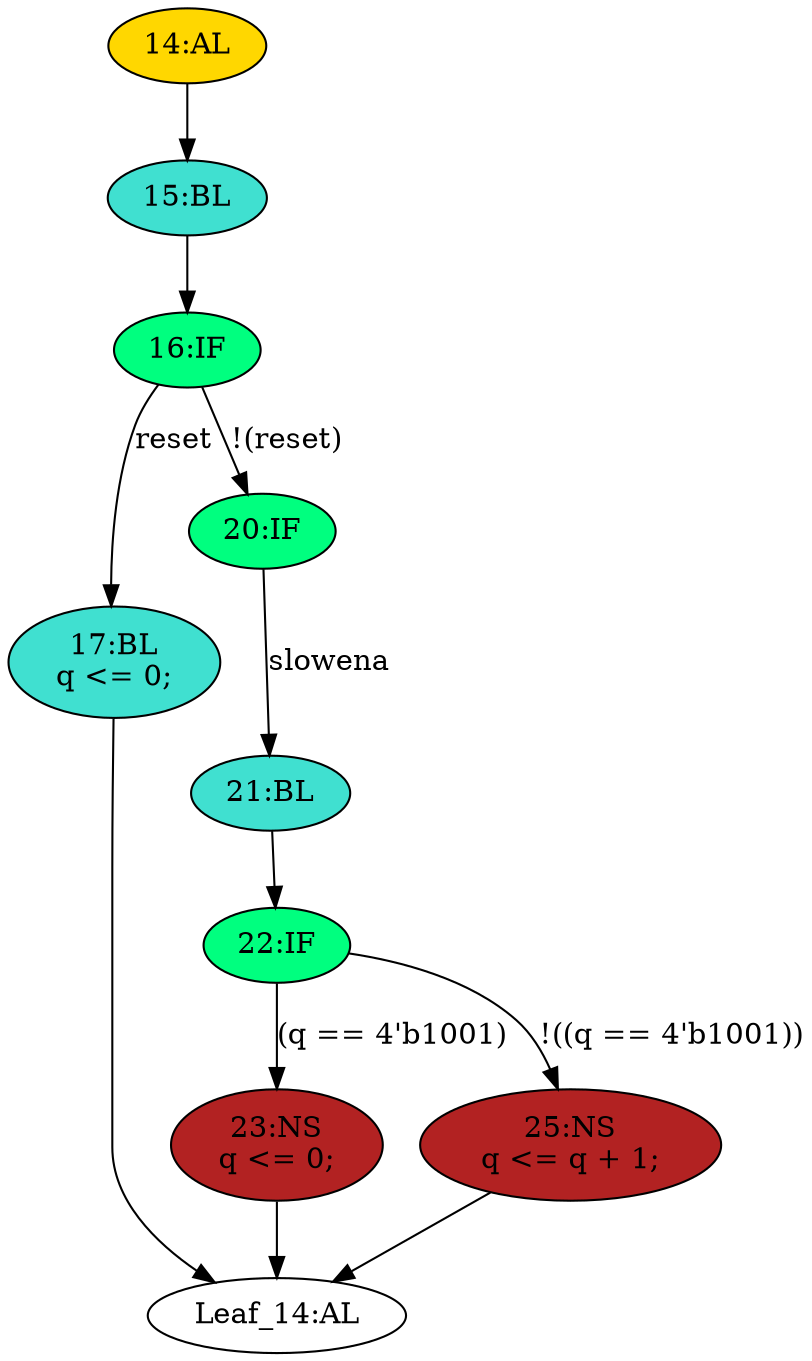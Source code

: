 strict digraph "" {
	node [label="\N"];
	"16:IF"	[ast="<pyverilog.vparser.ast.IfStatement object at 0x7f535abe7510>",
		fillcolor=springgreen,
		label="16:IF",
		statements="[]",
		style=filled,
		typ=IfStatement];
	"17:BL"	[ast="<pyverilog.vparser.ast.Block object at 0x7f535abe7b90>",
		fillcolor=turquoise,
		label="17:BL
q <= 0;",
		statements="[<pyverilog.vparser.ast.NonblockingSubstitution object at 0x7f535abe7bd0>]",
		style=filled,
		typ=Block];
	"16:IF" -> "17:BL"	[cond="['reset']",
		label=reset,
		lineno=16];
	"20:IF"	[ast="<pyverilog.vparser.ast.IfStatement object at 0x7f535abe7650>",
		fillcolor=springgreen,
		label="20:IF",
		statements="[]",
		style=filled,
		typ=IfStatement];
	"16:IF" -> "20:IF"	[cond="['reset']",
		label="!(reset)",
		lineno=16];
	"22:IF"	[ast="<pyverilog.vparser.ast.IfStatement object at 0x7f535abe7710>",
		fillcolor=springgreen,
		label="22:IF",
		statements="[]",
		style=filled,
		typ=IfStatement];
	"23:NS"	[ast="<pyverilog.vparser.ast.NonblockingSubstitution object at 0x7f535abe7950>",
		fillcolor=firebrick,
		label="23:NS
q <= 0;",
		statements="[<pyverilog.vparser.ast.NonblockingSubstitution object at 0x7f535abe7950>]",
		style=filled,
		typ=NonblockingSubstitution];
	"22:IF" -> "23:NS"	[cond="['q']",
		label="(q == 4'b1001)",
		lineno=22];
	"25:NS"	[ast="<pyverilog.vparser.ast.NonblockingSubstitution object at 0x7f535abe7750>",
		fillcolor=firebrick,
		label="25:NS
q <= q + 1;",
		statements="[<pyverilog.vparser.ast.NonblockingSubstitution object at 0x7f535abe7750>]",
		style=filled,
		typ=NonblockingSubstitution];
	"22:IF" -> "25:NS"	[cond="['q']",
		label="!((q == 4'b1001))",
		lineno=22];
	"21:BL"	[ast="<pyverilog.vparser.ast.Block object at 0x7f535abe76d0>",
		fillcolor=turquoise,
		label="21:BL",
		statements="[]",
		style=filled,
		typ=Block];
	"21:BL" -> "22:IF"	[cond="[]",
		lineno=None];
	"Leaf_14:AL"	[def_var="['q']",
		label="Leaf_14:AL"];
	"23:NS" -> "Leaf_14:AL"	[cond="[]",
		lineno=None];
	"15:BL"	[ast="<pyverilog.vparser.ast.Block object at 0x7f535abe7dd0>",
		fillcolor=turquoise,
		label="15:BL",
		statements="[]",
		style=filled,
		typ=Block];
	"15:BL" -> "16:IF"	[cond="[]",
		lineno=None];
	"17:BL" -> "Leaf_14:AL"	[cond="[]",
		lineno=None];
	"14:AL"	[ast="<pyverilog.vparser.ast.Always object at 0x7f535abe7e90>",
		clk_sens=True,
		fillcolor=gold,
		label="14:AL",
		sens="['clk']",
		statements="[]",
		style=filled,
		typ=Always,
		use_var="['reset', 'q', 'slowena']"];
	"14:AL" -> "15:BL"	[cond="[]",
		lineno=None];
	"20:IF" -> "21:BL"	[cond="['slowena']",
		label=slowena,
		lineno=20];
	"25:NS" -> "Leaf_14:AL"	[cond="[]",
		lineno=None];
}
